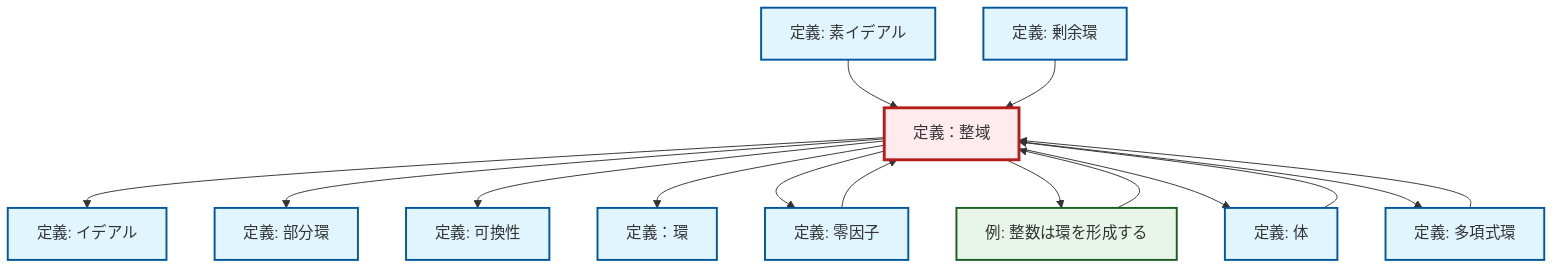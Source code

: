 graph TD
    classDef definition fill:#e1f5fe,stroke:#01579b,stroke-width:2px
    classDef theorem fill:#f3e5f5,stroke:#4a148c,stroke-width:2px
    classDef axiom fill:#fff3e0,stroke:#e65100,stroke-width:2px
    classDef example fill:#e8f5e9,stroke:#1b5e20,stroke-width:2px
    classDef current fill:#ffebee,stroke:#b71c1c,stroke-width:3px
    def-integral-domain["定義：整域"]:::definition
    def-zero-divisor["定義: 零因子"]:::definition
    def-quotient-ring["定義: 剰余環"]:::definition
    def-ideal["定義: イデアル"]:::definition
    def-ring["定義：環"]:::definition
    def-subring["定義: 部分環"]:::definition
    def-polynomial-ring["定義: 多項式環"]:::definition
    def-commutativity["定義: 可換性"]:::definition
    def-prime-ideal["定義: 素イデアル"]:::definition
    def-field["定義: 体"]:::definition
    ex-integers-ring["例: 整数は環を形成する"]:::example
    def-integral-domain --> def-ideal
    def-integral-domain --> def-subring
    def-polynomial-ring --> def-integral-domain
    def-prime-ideal --> def-integral-domain
    def-quotient-ring --> def-integral-domain
    def-field --> def-integral-domain
    def-integral-domain --> def-commutativity
    def-zero-divisor --> def-integral-domain
    def-integral-domain --> def-ring
    def-integral-domain --> def-zero-divisor
    def-integral-domain --> ex-integers-ring
    ex-integers-ring --> def-integral-domain
    def-integral-domain --> def-field
    def-integral-domain --> def-polynomial-ring
    class def-integral-domain current